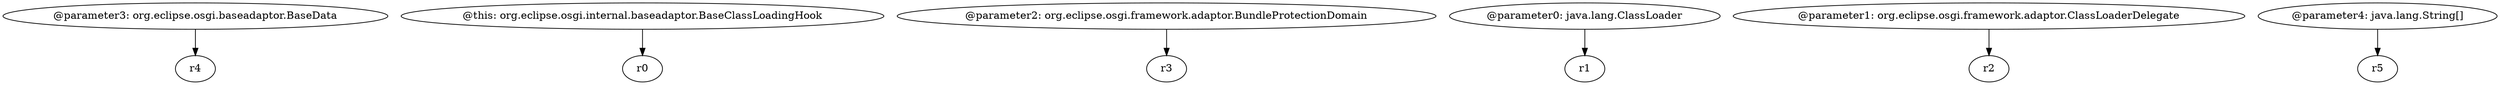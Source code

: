 digraph g {
0[label="@parameter3: org.eclipse.osgi.baseadaptor.BaseData"]
1[label="r4"]
0->1[label=""]
2[label="@this: org.eclipse.osgi.internal.baseadaptor.BaseClassLoadingHook"]
3[label="r0"]
2->3[label=""]
4[label="@parameter2: org.eclipse.osgi.framework.adaptor.BundleProtectionDomain"]
5[label="r3"]
4->5[label=""]
6[label="@parameter0: java.lang.ClassLoader"]
7[label="r1"]
6->7[label=""]
8[label="@parameter1: org.eclipse.osgi.framework.adaptor.ClassLoaderDelegate"]
9[label="r2"]
8->9[label=""]
10[label="@parameter4: java.lang.String[]"]
11[label="r5"]
10->11[label=""]
}